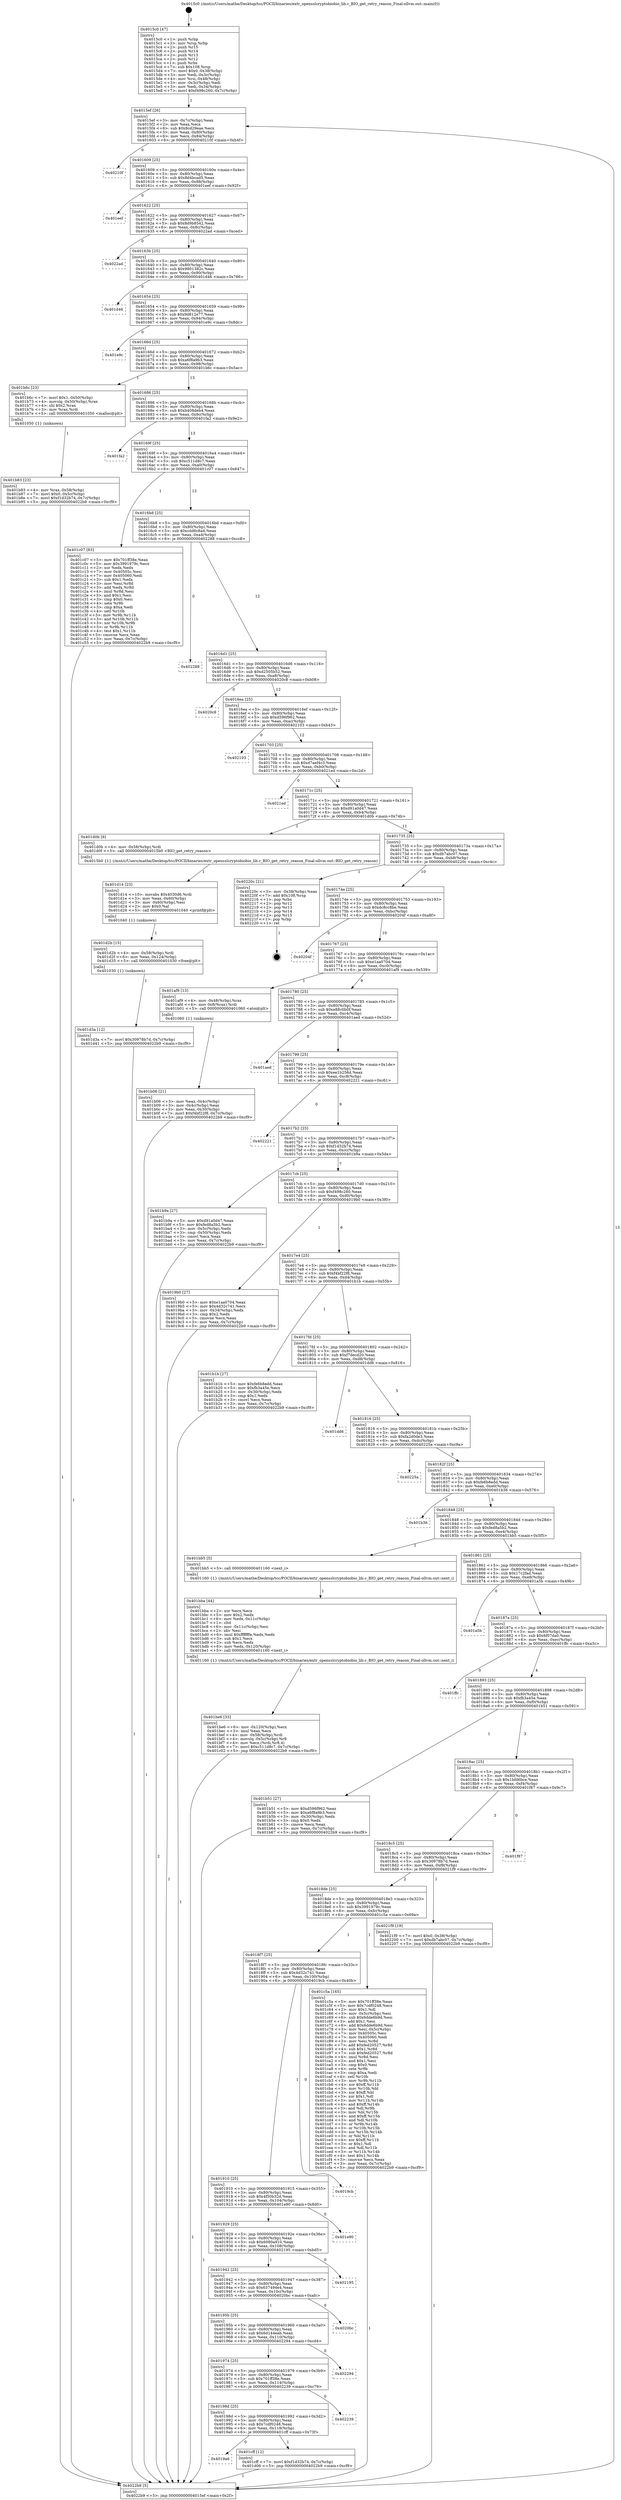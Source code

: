 digraph "0x4015c0" {
  label = "0x4015c0 (/mnt/c/Users/mathe/Desktop/tcc/POCII/binaries/extr_opensslcryptobiobio_lib.c_BIO_get_retry_reason_Final-ollvm.out::main(0))"
  labelloc = "t"
  node[shape=record]

  Entry [label="",width=0.3,height=0.3,shape=circle,fillcolor=black,style=filled]
  "0x4015ef" [label="{
     0x4015ef [26]\l
     | [instrs]\l
     &nbsp;&nbsp;0x4015ef \<+3\>: mov -0x7c(%rbp),%eax\l
     &nbsp;&nbsp;0x4015f2 \<+2\>: mov %eax,%ecx\l
     &nbsp;&nbsp;0x4015f4 \<+6\>: sub $0x8cd29eae,%ecx\l
     &nbsp;&nbsp;0x4015fa \<+3\>: mov %eax,-0x80(%rbp)\l
     &nbsp;&nbsp;0x4015fd \<+6\>: mov %ecx,-0x84(%rbp)\l
     &nbsp;&nbsp;0x401603 \<+6\>: je 000000000040210f \<main+0xb4f\>\l
  }"]
  "0x40210f" [label="{
     0x40210f\l
  }", style=dashed]
  "0x401609" [label="{
     0x401609 [25]\l
     | [instrs]\l
     &nbsp;&nbsp;0x401609 \<+5\>: jmp 000000000040160e \<main+0x4e\>\l
     &nbsp;&nbsp;0x40160e \<+3\>: mov -0x80(%rbp),%eax\l
     &nbsp;&nbsp;0x401611 \<+5\>: sub $0x8d4bcad5,%eax\l
     &nbsp;&nbsp;0x401616 \<+6\>: mov %eax,-0x88(%rbp)\l
     &nbsp;&nbsp;0x40161c \<+6\>: je 0000000000401eef \<main+0x92f\>\l
  }"]
  Exit [label="",width=0.3,height=0.3,shape=circle,fillcolor=black,style=filled,peripheries=2]
  "0x401eef" [label="{
     0x401eef\l
  }", style=dashed]
  "0x401622" [label="{
     0x401622 [25]\l
     | [instrs]\l
     &nbsp;&nbsp;0x401622 \<+5\>: jmp 0000000000401627 \<main+0x67\>\l
     &nbsp;&nbsp;0x401627 \<+3\>: mov -0x80(%rbp),%eax\l
     &nbsp;&nbsp;0x40162a \<+5\>: sub $0x8d9b8542,%eax\l
     &nbsp;&nbsp;0x40162f \<+6\>: mov %eax,-0x8c(%rbp)\l
     &nbsp;&nbsp;0x401635 \<+6\>: je 00000000004022ad \<main+0xced\>\l
  }"]
  "0x401d3a" [label="{
     0x401d3a [12]\l
     | [instrs]\l
     &nbsp;&nbsp;0x401d3a \<+7\>: movl $0x30978b7d,-0x7c(%rbp)\l
     &nbsp;&nbsp;0x401d41 \<+5\>: jmp 00000000004022b9 \<main+0xcf9\>\l
  }"]
  "0x4022ad" [label="{
     0x4022ad\l
  }", style=dashed]
  "0x40163b" [label="{
     0x40163b [25]\l
     | [instrs]\l
     &nbsp;&nbsp;0x40163b \<+5\>: jmp 0000000000401640 \<main+0x80\>\l
     &nbsp;&nbsp;0x401640 \<+3\>: mov -0x80(%rbp),%eax\l
     &nbsp;&nbsp;0x401643 \<+5\>: sub $0x9801382c,%eax\l
     &nbsp;&nbsp;0x401648 \<+6\>: mov %eax,-0x90(%rbp)\l
     &nbsp;&nbsp;0x40164e \<+6\>: je 0000000000401d46 \<main+0x786\>\l
  }"]
  "0x401d2b" [label="{
     0x401d2b [15]\l
     | [instrs]\l
     &nbsp;&nbsp;0x401d2b \<+4\>: mov -0x58(%rbp),%rdi\l
     &nbsp;&nbsp;0x401d2f \<+6\>: mov %eax,-0x124(%rbp)\l
     &nbsp;&nbsp;0x401d35 \<+5\>: call 0000000000401030 \<free@plt\>\l
     | [calls]\l
     &nbsp;&nbsp;0x401030 \{1\} (unknown)\l
  }"]
  "0x401d46" [label="{
     0x401d46\l
  }", style=dashed]
  "0x401654" [label="{
     0x401654 [25]\l
     | [instrs]\l
     &nbsp;&nbsp;0x401654 \<+5\>: jmp 0000000000401659 \<main+0x99\>\l
     &nbsp;&nbsp;0x401659 \<+3\>: mov -0x80(%rbp),%eax\l
     &nbsp;&nbsp;0x40165c \<+5\>: sub $0x9d812e77,%eax\l
     &nbsp;&nbsp;0x401661 \<+6\>: mov %eax,-0x94(%rbp)\l
     &nbsp;&nbsp;0x401667 \<+6\>: je 0000000000401e9c \<main+0x8dc\>\l
  }"]
  "0x401d14" [label="{
     0x401d14 [23]\l
     | [instrs]\l
     &nbsp;&nbsp;0x401d14 \<+10\>: movabs $0x4030d6,%rdi\l
     &nbsp;&nbsp;0x401d1e \<+3\>: mov %eax,-0x60(%rbp)\l
     &nbsp;&nbsp;0x401d21 \<+3\>: mov -0x60(%rbp),%esi\l
     &nbsp;&nbsp;0x401d24 \<+2\>: mov $0x0,%al\l
     &nbsp;&nbsp;0x401d26 \<+5\>: call 0000000000401040 \<printf@plt\>\l
     | [calls]\l
     &nbsp;&nbsp;0x401040 \{1\} (unknown)\l
  }"]
  "0x401e9c" [label="{
     0x401e9c\l
  }", style=dashed]
  "0x40166d" [label="{
     0x40166d [25]\l
     | [instrs]\l
     &nbsp;&nbsp;0x40166d \<+5\>: jmp 0000000000401672 \<main+0xb2\>\l
     &nbsp;&nbsp;0x401672 \<+3\>: mov -0x80(%rbp),%eax\l
     &nbsp;&nbsp;0x401675 \<+5\>: sub $0xa6f8a9b3,%eax\l
     &nbsp;&nbsp;0x40167a \<+6\>: mov %eax,-0x98(%rbp)\l
     &nbsp;&nbsp;0x401680 \<+6\>: je 0000000000401b6c \<main+0x5ac\>\l
  }"]
  "0x4019a6" [label="{
     0x4019a6\l
  }", style=dashed]
  "0x401b6c" [label="{
     0x401b6c [23]\l
     | [instrs]\l
     &nbsp;&nbsp;0x401b6c \<+7\>: movl $0x1,-0x50(%rbp)\l
     &nbsp;&nbsp;0x401b73 \<+4\>: movslq -0x50(%rbp),%rax\l
     &nbsp;&nbsp;0x401b77 \<+4\>: shl $0x2,%rax\l
     &nbsp;&nbsp;0x401b7b \<+3\>: mov %rax,%rdi\l
     &nbsp;&nbsp;0x401b7e \<+5\>: call 0000000000401050 \<malloc@plt\>\l
     | [calls]\l
     &nbsp;&nbsp;0x401050 \{1\} (unknown)\l
  }"]
  "0x401686" [label="{
     0x401686 [25]\l
     | [instrs]\l
     &nbsp;&nbsp;0x401686 \<+5\>: jmp 000000000040168b \<main+0xcb\>\l
     &nbsp;&nbsp;0x40168b \<+3\>: mov -0x80(%rbp),%eax\l
     &nbsp;&nbsp;0x40168e \<+5\>: sub $0xb408deb4,%eax\l
     &nbsp;&nbsp;0x401693 \<+6\>: mov %eax,-0x9c(%rbp)\l
     &nbsp;&nbsp;0x401699 \<+6\>: je 0000000000401fa2 \<main+0x9e2\>\l
  }"]
  "0x401cff" [label="{
     0x401cff [12]\l
     | [instrs]\l
     &nbsp;&nbsp;0x401cff \<+7\>: movl $0xf1d32b74,-0x7c(%rbp)\l
     &nbsp;&nbsp;0x401d06 \<+5\>: jmp 00000000004022b9 \<main+0xcf9\>\l
  }"]
  "0x401fa2" [label="{
     0x401fa2\l
  }", style=dashed]
  "0x40169f" [label="{
     0x40169f [25]\l
     | [instrs]\l
     &nbsp;&nbsp;0x40169f \<+5\>: jmp 00000000004016a4 \<main+0xe4\>\l
     &nbsp;&nbsp;0x4016a4 \<+3\>: mov -0x80(%rbp),%eax\l
     &nbsp;&nbsp;0x4016a7 \<+5\>: sub $0xc511d8c7,%eax\l
     &nbsp;&nbsp;0x4016ac \<+6\>: mov %eax,-0xa0(%rbp)\l
     &nbsp;&nbsp;0x4016b2 \<+6\>: je 0000000000401c07 \<main+0x647\>\l
  }"]
  "0x40198d" [label="{
     0x40198d [25]\l
     | [instrs]\l
     &nbsp;&nbsp;0x40198d \<+5\>: jmp 0000000000401992 \<main+0x3d2\>\l
     &nbsp;&nbsp;0x401992 \<+3\>: mov -0x80(%rbp),%eax\l
     &nbsp;&nbsp;0x401995 \<+5\>: sub $0x7cdf0248,%eax\l
     &nbsp;&nbsp;0x40199a \<+6\>: mov %eax,-0x118(%rbp)\l
     &nbsp;&nbsp;0x4019a0 \<+6\>: je 0000000000401cff \<main+0x73f\>\l
  }"]
  "0x401c07" [label="{
     0x401c07 [83]\l
     | [instrs]\l
     &nbsp;&nbsp;0x401c07 \<+5\>: mov $0x701ff38e,%eax\l
     &nbsp;&nbsp;0x401c0c \<+5\>: mov $0x3991979c,%ecx\l
     &nbsp;&nbsp;0x401c11 \<+2\>: xor %edx,%edx\l
     &nbsp;&nbsp;0x401c13 \<+7\>: mov 0x40505c,%esi\l
     &nbsp;&nbsp;0x401c1a \<+7\>: mov 0x405060,%edi\l
     &nbsp;&nbsp;0x401c21 \<+3\>: sub $0x1,%edx\l
     &nbsp;&nbsp;0x401c24 \<+3\>: mov %esi,%r8d\l
     &nbsp;&nbsp;0x401c27 \<+3\>: add %edx,%r8d\l
     &nbsp;&nbsp;0x401c2a \<+4\>: imul %r8d,%esi\l
     &nbsp;&nbsp;0x401c2e \<+3\>: and $0x1,%esi\l
     &nbsp;&nbsp;0x401c31 \<+3\>: cmp $0x0,%esi\l
     &nbsp;&nbsp;0x401c34 \<+4\>: sete %r9b\l
     &nbsp;&nbsp;0x401c38 \<+3\>: cmp $0xa,%edi\l
     &nbsp;&nbsp;0x401c3b \<+4\>: setl %r10b\l
     &nbsp;&nbsp;0x401c3f \<+3\>: mov %r9b,%r11b\l
     &nbsp;&nbsp;0x401c42 \<+3\>: and %r10b,%r11b\l
     &nbsp;&nbsp;0x401c45 \<+3\>: xor %r10b,%r9b\l
     &nbsp;&nbsp;0x401c48 \<+3\>: or %r9b,%r11b\l
     &nbsp;&nbsp;0x401c4b \<+4\>: test $0x1,%r11b\l
     &nbsp;&nbsp;0x401c4f \<+3\>: cmovne %ecx,%eax\l
     &nbsp;&nbsp;0x401c52 \<+3\>: mov %eax,-0x7c(%rbp)\l
     &nbsp;&nbsp;0x401c55 \<+5\>: jmp 00000000004022b9 \<main+0xcf9\>\l
  }"]
  "0x4016b8" [label="{
     0x4016b8 [25]\l
     | [instrs]\l
     &nbsp;&nbsp;0x4016b8 \<+5\>: jmp 00000000004016bd \<main+0xfd\>\l
     &nbsp;&nbsp;0x4016bd \<+3\>: mov -0x80(%rbp),%eax\l
     &nbsp;&nbsp;0x4016c0 \<+5\>: sub $0xcdd6c8a4,%eax\l
     &nbsp;&nbsp;0x4016c5 \<+6\>: mov %eax,-0xa4(%rbp)\l
     &nbsp;&nbsp;0x4016cb \<+6\>: je 0000000000402288 \<main+0xcc8\>\l
  }"]
  "0x402239" [label="{
     0x402239\l
  }", style=dashed]
  "0x402288" [label="{
     0x402288\l
  }", style=dashed]
  "0x4016d1" [label="{
     0x4016d1 [25]\l
     | [instrs]\l
     &nbsp;&nbsp;0x4016d1 \<+5\>: jmp 00000000004016d6 \<main+0x116\>\l
     &nbsp;&nbsp;0x4016d6 \<+3\>: mov -0x80(%rbp),%eax\l
     &nbsp;&nbsp;0x4016d9 \<+5\>: sub $0xd2505b52,%eax\l
     &nbsp;&nbsp;0x4016de \<+6\>: mov %eax,-0xa8(%rbp)\l
     &nbsp;&nbsp;0x4016e4 \<+6\>: je 00000000004020c8 \<main+0xb08\>\l
  }"]
  "0x401974" [label="{
     0x401974 [25]\l
     | [instrs]\l
     &nbsp;&nbsp;0x401974 \<+5\>: jmp 0000000000401979 \<main+0x3b9\>\l
     &nbsp;&nbsp;0x401979 \<+3\>: mov -0x80(%rbp),%eax\l
     &nbsp;&nbsp;0x40197c \<+5\>: sub $0x701ff38e,%eax\l
     &nbsp;&nbsp;0x401981 \<+6\>: mov %eax,-0x114(%rbp)\l
     &nbsp;&nbsp;0x401987 \<+6\>: je 0000000000402239 \<main+0xc79\>\l
  }"]
  "0x4020c8" [label="{
     0x4020c8\l
  }", style=dashed]
  "0x4016ea" [label="{
     0x4016ea [25]\l
     | [instrs]\l
     &nbsp;&nbsp;0x4016ea \<+5\>: jmp 00000000004016ef \<main+0x12f\>\l
     &nbsp;&nbsp;0x4016ef \<+3\>: mov -0x80(%rbp),%eax\l
     &nbsp;&nbsp;0x4016f2 \<+5\>: sub $0xd596f962,%eax\l
     &nbsp;&nbsp;0x4016f7 \<+6\>: mov %eax,-0xac(%rbp)\l
     &nbsp;&nbsp;0x4016fd \<+6\>: je 0000000000402103 \<main+0xb43\>\l
  }"]
  "0x402294" [label="{
     0x402294\l
  }", style=dashed]
  "0x402103" [label="{
     0x402103\l
  }", style=dashed]
  "0x401703" [label="{
     0x401703 [25]\l
     | [instrs]\l
     &nbsp;&nbsp;0x401703 \<+5\>: jmp 0000000000401708 \<main+0x148\>\l
     &nbsp;&nbsp;0x401708 \<+3\>: mov -0x80(%rbp),%eax\l
     &nbsp;&nbsp;0x40170b \<+5\>: sub $0xd7aef4c3,%eax\l
     &nbsp;&nbsp;0x401710 \<+6\>: mov %eax,-0xb0(%rbp)\l
     &nbsp;&nbsp;0x401716 \<+6\>: je 00000000004021ed \<main+0xc2d\>\l
  }"]
  "0x40195b" [label="{
     0x40195b [25]\l
     | [instrs]\l
     &nbsp;&nbsp;0x40195b \<+5\>: jmp 0000000000401960 \<main+0x3a0\>\l
     &nbsp;&nbsp;0x401960 \<+3\>: mov -0x80(%rbp),%eax\l
     &nbsp;&nbsp;0x401963 \<+5\>: sub $0x6d144eab,%eax\l
     &nbsp;&nbsp;0x401968 \<+6\>: mov %eax,-0x110(%rbp)\l
     &nbsp;&nbsp;0x40196e \<+6\>: je 0000000000402294 \<main+0xcd4\>\l
  }"]
  "0x4021ed" [label="{
     0x4021ed\l
  }", style=dashed]
  "0x40171c" [label="{
     0x40171c [25]\l
     | [instrs]\l
     &nbsp;&nbsp;0x40171c \<+5\>: jmp 0000000000401721 \<main+0x161\>\l
     &nbsp;&nbsp;0x401721 \<+3\>: mov -0x80(%rbp),%eax\l
     &nbsp;&nbsp;0x401724 \<+5\>: sub $0xd91a0d47,%eax\l
     &nbsp;&nbsp;0x401729 \<+6\>: mov %eax,-0xb4(%rbp)\l
     &nbsp;&nbsp;0x40172f \<+6\>: je 0000000000401d0b \<main+0x74b\>\l
  }"]
  "0x4020bc" [label="{
     0x4020bc\l
  }", style=dashed]
  "0x401d0b" [label="{
     0x401d0b [9]\l
     | [instrs]\l
     &nbsp;&nbsp;0x401d0b \<+4\>: mov -0x58(%rbp),%rdi\l
     &nbsp;&nbsp;0x401d0f \<+5\>: call 00000000004015b0 \<BIO_get_retry_reason\>\l
     | [calls]\l
     &nbsp;&nbsp;0x4015b0 \{1\} (/mnt/c/Users/mathe/Desktop/tcc/POCII/binaries/extr_opensslcryptobiobio_lib.c_BIO_get_retry_reason_Final-ollvm.out::BIO_get_retry_reason)\l
  }"]
  "0x401735" [label="{
     0x401735 [25]\l
     | [instrs]\l
     &nbsp;&nbsp;0x401735 \<+5\>: jmp 000000000040173a \<main+0x17a\>\l
     &nbsp;&nbsp;0x40173a \<+3\>: mov -0x80(%rbp),%eax\l
     &nbsp;&nbsp;0x40173d \<+5\>: sub $0xdb7abc07,%eax\l
     &nbsp;&nbsp;0x401742 \<+6\>: mov %eax,-0xb8(%rbp)\l
     &nbsp;&nbsp;0x401748 \<+6\>: je 000000000040220c \<main+0xc4c\>\l
  }"]
  "0x401942" [label="{
     0x401942 [25]\l
     | [instrs]\l
     &nbsp;&nbsp;0x401942 \<+5\>: jmp 0000000000401947 \<main+0x387\>\l
     &nbsp;&nbsp;0x401947 \<+3\>: mov -0x80(%rbp),%eax\l
     &nbsp;&nbsp;0x40194a \<+5\>: sub $0x637494e4,%eax\l
     &nbsp;&nbsp;0x40194f \<+6\>: mov %eax,-0x10c(%rbp)\l
     &nbsp;&nbsp;0x401955 \<+6\>: je 00000000004020bc \<main+0xafc\>\l
  }"]
  "0x40220c" [label="{
     0x40220c [21]\l
     | [instrs]\l
     &nbsp;&nbsp;0x40220c \<+3\>: mov -0x38(%rbp),%eax\l
     &nbsp;&nbsp;0x40220f \<+7\>: add $0x108,%rsp\l
     &nbsp;&nbsp;0x402216 \<+1\>: pop %rbx\l
     &nbsp;&nbsp;0x402217 \<+2\>: pop %r12\l
     &nbsp;&nbsp;0x402219 \<+2\>: pop %r13\l
     &nbsp;&nbsp;0x40221b \<+2\>: pop %r14\l
     &nbsp;&nbsp;0x40221d \<+2\>: pop %r15\l
     &nbsp;&nbsp;0x40221f \<+1\>: pop %rbp\l
     &nbsp;&nbsp;0x402220 \<+1\>: ret\l
  }"]
  "0x40174e" [label="{
     0x40174e [25]\l
     | [instrs]\l
     &nbsp;&nbsp;0x40174e \<+5\>: jmp 0000000000401753 \<main+0x193\>\l
     &nbsp;&nbsp;0x401753 \<+3\>: mov -0x80(%rbp),%eax\l
     &nbsp;&nbsp;0x401756 \<+5\>: sub $0xdc8cc8be,%eax\l
     &nbsp;&nbsp;0x40175b \<+6\>: mov %eax,-0xbc(%rbp)\l
     &nbsp;&nbsp;0x401761 \<+6\>: je 000000000040204f \<main+0xa8f\>\l
  }"]
  "0x402195" [label="{
     0x402195\l
  }", style=dashed]
  "0x40204f" [label="{
     0x40204f\l
  }", style=dashed]
  "0x401767" [label="{
     0x401767 [25]\l
     | [instrs]\l
     &nbsp;&nbsp;0x401767 \<+5\>: jmp 000000000040176c \<main+0x1ac\>\l
     &nbsp;&nbsp;0x40176c \<+3\>: mov -0x80(%rbp),%eax\l
     &nbsp;&nbsp;0x40176f \<+5\>: sub $0xe1aa0704,%eax\l
     &nbsp;&nbsp;0x401774 \<+6\>: mov %eax,-0xc0(%rbp)\l
     &nbsp;&nbsp;0x40177a \<+6\>: je 0000000000401af9 \<main+0x539\>\l
  }"]
  "0x401929" [label="{
     0x401929 [25]\l
     | [instrs]\l
     &nbsp;&nbsp;0x401929 \<+5\>: jmp 000000000040192e \<main+0x36e\>\l
     &nbsp;&nbsp;0x40192e \<+3\>: mov -0x80(%rbp),%eax\l
     &nbsp;&nbsp;0x401931 \<+5\>: sub $0x6080a910,%eax\l
     &nbsp;&nbsp;0x401936 \<+6\>: mov %eax,-0x108(%rbp)\l
     &nbsp;&nbsp;0x40193c \<+6\>: je 0000000000402195 \<main+0xbd5\>\l
  }"]
  "0x401af9" [label="{
     0x401af9 [13]\l
     | [instrs]\l
     &nbsp;&nbsp;0x401af9 \<+4\>: mov -0x48(%rbp),%rax\l
     &nbsp;&nbsp;0x401afd \<+4\>: mov 0x8(%rax),%rdi\l
     &nbsp;&nbsp;0x401b01 \<+5\>: call 0000000000401060 \<atoi@plt\>\l
     | [calls]\l
     &nbsp;&nbsp;0x401060 \{1\} (unknown)\l
  }"]
  "0x401780" [label="{
     0x401780 [25]\l
     | [instrs]\l
     &nbsp;&nbsp;0x401780 \<+5\>: jmp 0000000000401785 \<main+0x1c5\>\l
     &nbsp;&nbsp;0x401785 \<+3\>: mov -0x80(%rbp),%eax\l
     &nbsp;&nbsp;0x401788 \<+5\>: sub $0xe88c0b0f,%eax\l
     &nbsp;&nbsp;0x40178d \<+6\>: mov %eax,-0xc4(%rbp)\l
     &nbsp;&nbsp;0x401793 \<+6\>: je 0000000000401aed \<main+0x52d\>\l
  }"]
  "0x401e90" [label="{
     0x401e90\l
  }", style=dashed]
  "0x401aed" [label="{
     0x401aed\l
  }", style=dashed]
  "0x401799" [label="{
     0x401799 [25]\l
     | [instrs]\l
     &nbsp;&nbsp;0x401799 \<+5\>: jmp 000000000040179e \<main+0x1de\>\l
     &nbsp;&nbsp;0x40179e \<+3\>: mov -0x80(%rbp),%eax\l
     &nbsp;&nbsp;0x4017a1 \<+5\>: sub $0xee1b256d,%eax\l
     &nbsp;&nbsp;0x4017a6 \<+6\>: mov %eax,-0xc8(%rbp)\l
     &nbsp;&nbsp;0x4017ac \<+6\>: je 0000000000402221 \<main+0xc61\>\l
  }"]
  "0x401910" [label="{
     0x401910 [25]\l
     | [instrs]\l
     &nbsp;&nbsp;0x401910 \<+5\>: jmp 0000000000401915 \<main+0x355\>\l
     &nbsp;&nbsp;0x401915 \<+3\>: mov -0x80(%rbp),%eax\l
     &nbsp;&nbsp;0x401918 \<+5\>: sub $0x4f50b32d,%eax\l
     &nbsp;&nbsp;0x40191d \<+6\>: mov %eax,-0x104(%rbp)\l
     &nbsp;&nbsp;0x401923 \<+6\>: je 0000000000401e90 \<main+0x8d0\>\l
  }"]
  "0x402221" [label="{
     0x402221\l
  }", style=dashed]
  "0x4017b2" [label="{
     0x4017b2 [25]\l
     | [instrs]\l
     &nbsp;&nbsp;0x4017b2 \<+5\>: jmp 00000000004017b7 \<main+0x1f7\>\l
     &nbsp;&nbsp;0x4017b7 \<+3\>: mov -0x80(%rbp),%eax\l
     &nbsp;&nbsp;0x4017ba \<+5\>: sub $0xf1d32b74,%eax\l
     &nbsp;&nbsp;0x4017bf \<+6\>: mov %eax,-0xcc(%rbp)\l
     &nbsp;&nbsp;0x4017c5 \<+6\>: je 0000000000401b9a \<main+0x5da\>\l
  }"]
  "0x4019cb" [label="{
     0x4019cb\l
  }", style=dashed]
  "0x401b9a" [label="{
     0x401b9a [27]\l
     | [instrs]\l
     &nbsp;&nbsp;0x401b9a \<+5\>: mov $0xd91a0d47,%eax\l
     &nbsp;&nbsp;0x401b9f \<+5\>: mov $0xfed8a5b2,%ecx\l
     &nbsp;&nbsp;0x401ba4 \<+3\>: mov -0x5c(%rbp),%edx\l
     &nbsp;&nbsp;0x401ba7 \<+3\>: cmp -0x50(%rbp),%edx\l
     &nbsp;&nbsp;0x401baa \<+3\>: cmovl %ecx,%eax\l
     &nbsp;&nbsp;0x401bad \<+3\>: mov %eax,-0x7c(%rbp)\l
     &nbsp;&nbsp;0x401bb0 \<+5\>: jmp 00000000004022b9 \<main+0xcf9\>\l
  }"]
  "0x4017cb" [label="{
     0x4017cb [25]\l
     | [instrs]\l
     &nbsp;&nbsp;0x4017cb \<+5\>: jmp 00000000004017d0 \<main+0x210\>\l
     &nbsp;&nbsp;0x4017d0 \<+3\>: mov -0x80(%rbp),%eax\l
     &nbsp;&nbsp;0x4017d3 \<+5\>: sub $0xf498c260,%eax\l
     &nbsp;&nbsp;0x4017d8 \<+6\>: mov %eax,-0xd0(%rbp)\l
     &nbsp;&nbsp;0x4017de \<+6\>: je 00000000004019b0 \<main+0x3f0\>\l
  }"]
  "0x4018f7" [label="{
     0x4018f7 [25]\l
     | [instrs]\l
     &nbsp;&nbsp;0x4018f7 \<+5\>: jmp 00000000004018fc \<main+0x33c\>\l
     &nbsp;&nbsp;0x4018fc \<+3\>: mov -0x80(%rbp),%eax\l
     &nbsp;&nbsp;0x4018ff \<+5\>: sub $0x4d32c741,%eax\l
     &nbsp;&nbsp;0x401904 \<+6\>: mov %eax,-0x100(%rbp)\l
     &nbsp;&nbsp;0x40190a \<+6\>: je 00000000004019cb \<main+0x40b\>\l
  }"]
  "0x4019b0" [label="{
     0x4019b0 [27]\l
     | [instrs]\l
     &nbsp;&nbsp;0x4019b0 \<+5\>: mov $0xe1aa0704,%eax\l
     &nbsp;&nbsp;0x4019b5 \<+5\>: mov $0x4d32c741,%ecx\l
     &nbsp;&nbsp;0x4019ba \<+3\>: mov -0x34(%rbp),%edx\l
     &nbsp;&nbsp;0x4019bd \<+3\>: cmp $0x2,%edx\l
     &nbsp;&nbsp;0x4019c0 \<+3\>: cmovne %ecx,%eax\l
     &nbsp;&nbsp;0x4019c3 \<+3\>: mov %eax,-0x7c(%rbp)\l
     &nbsp;&nbsp;0x4019c6 \<+5\>: jmp 00000000004022b9 \<main+0xcf9\>\l
  }"]
  "0x4017e4" [label="{
     0x4017e4 [25]\l
     | [instrs]\l
     &nbsp;&nbsp;0x4017e4 \<+5\>: jmp 00000000004017e9 \<main+0x229\>\l
     &nbsp;&nbsp;0x4017e9 \<+3\>: mov -0x80(%rbp),%eax\l
     &nbsp;&nbsp;0x4017ec \<+5\>: sub $0xf4bf22f8,%eax\l
     &nbsp;&nbsp;0x4017f1 \<+6\>: mov %eax,-0xd4(%rbp)\l
     &nbsp;&nbsp;0x4017f7 \<+6\>: je 0000000000401b1b \<main+0x55b\>\l
  }"]
  "0x4022b9" [label="{
     0x4022b9 [5]\l
     | [instrs]\l
     &nbsp;&nbsp;0x4022b9 \<+5\>: jmp 00000000004015ef \<main+0x2f\>\l
  }"]
  "0x4015c0" [label="{
     0x4015c0 [47]\l
     | [instrs]\l
     &nbsp;&nbsp;0x4015c0 \<+1\>: push %rbp\l
     &nbsp;&nbsp;0x4015c1 \<+3\>: mov %rsp,%rbp\l
     &nbsp;&nbsp;0x4015c4 \<+2\>: push %r15\l
     &nbsp;&nbsp;0x4015c6 \<+2\>: push %r14\l
     &nbsp;&nbsp;0x4015c8 \<+2\>: push %r13\l
     &nbsp;&nbsp;0x4015ca \<+2\>: push %r12\l
     &nbsp;&nbsp;0x4015cc \<+1\>: push %rbx\l
     &nbsp;&nbsp;0x4015cd \<+7\>: sub $0x108,%rsp\l
     &nbsp;&nbsp;0x4015d4 \<+7\>: movl $0x0,-0x38(%rbp)\l
     &nbsp;&nbsp;0x4015db \<+3\>: mov %edi,-0x3c(%rbp)\l
     &nbsp;&nbsp;0x4015de \<+4\>: mov %rsi,-0x48(%rbp)\l
     &nbsp;&nbsp;0x4015e2 \<+3\>: mov -0x3c(%rbp),%edi\l
     &nbsp;&nbsp;0x4015e5 \<+3\>: mov %edi,-0x34(%rbp)\l
     &nbsp;&nbsp;0x4015e8 \<+7\>: movl $0xf498c260,-0x7c(%rbp)\l
  }"]
  "0x401b06" [label="{
     0x401b06 [21]\l
     | [instrs]\l
     &nbsp;&nbsp;0x401b06 \<+3\>: mov %eax,-0x4c(%rbp)\l
     &nbsp;&nbsp;0x401b09 \<+3\>: mov -0x4c(%rbp),%eax\l
     &nbsp;&nbsp;0x401b0c \<+3\>: mov %eax,-0x30(%rbp)\l
     &nbsp;&nbsp;0x401b0f \<+7\>: movl $0xf4bf22f8,-0x7c(%rbp)\l
     &nbsp;&nbsp;0x401b16 \<+5\>: jmp 00000000004022b9 \<main+0xcf9\>\l
  }"]
  "0x401c5a" [label="{
     0x401c5a [165]\l
     | [instrs]\l
     &nbsp;&nbsp;0x401c5a \<+5\>: mov $0x701ff38e,%eax\l
     &nbsp;&nbsp;0x401c5f \<+5\>: mov $0x7cdf0248,%ecx\l
     &nbsp;&nbsp;0x401c64 \<+2\>: mov $0x1,%dl\l
     &nbsp;&nbsp;0x401c66 \<+3\>: mov -0x5c(%rbp),%esi\l
     &nbsp;&nbsp;0x401c69 \<+6\>: sub $0x6dde6b9d,%esi\l
     &nbsp;&nbsp;0x401c6f \<+3\>: add $0x1,%esi\l
     &nbsp;&nbsp;0x401c72 \<+6\>: add $0x6dde6b9d,%esi\l
     &nbsp;&nbsp;0x401c78 \<+3\>: mov %esi,-0x5c(%rbp)\l
     &nbsp;&nbsp;0x401c7b \<+7\>: mov 0x40505c,%esi\l
     &nbsp;&nbsp;0x401c82 \<+7\>: mov 0x405060,%edi\l
     &nbsp;&nbsp;0x401c89 \<+3\>: mov %esi,%r8d\l
     &nbsp;&nbsp;0x401c8c \<+7\>: add $0xfed20527,%r8d\l
     &nbsp;&nbsp;0x401c93 \<+4\>: sub $0x1,%r8d\l
     &nbsp;&nbsp;0x401c97 \<+7\>: sub $0xfed20527,%r8d\l
     &nbsp;&nbsp;0x401c9e \<+4\>: imul %r8d,%esi\l
     &nbsp;&nbsp;0x401ca2 \<+3\>: and $0x1,%esi\l
     &nbsp;&nbsp;0x401ca5 \<+3\>: cmp $0x0,%esi\l
     &nbsp;&nbsp;0x401ca8 \<+4\>: sete %r9b\l
     &nbsp;&nbsp;0x401cac \<+3\>: cmp $0xa,%edi\l
     &nbsp;&nbsp;0x401caf \<+4\>: setl %r10b\l
     &nbsp;&nbsp;0x401cb3 \<+3\>: mov %r9b,%r11b\l
     &nbsp;&nbsp;0x401cb6 \<+4\>: xor $0xff,%r11b\l
     &nbsp;&nbsp;0x401cba \<+3\>: mov %r10b,%bl\l
     &nbsp;&nbsp;0x401cbd \<+3\>: xor $0xff,%bl\l
     &nbsp;&nbsp;0x401cc0 \<+3\>: xor $0x1,%dl\l
     &nbsp;&nbsp;0x401cc3 \<+3\>: mov %r11b,%r14b\l
     &nbsp;&nbsp;0x401cc6 \<+4\>: and $0xff,%r14b\l
     &nbsp;&nbsp;0x401cca \<+3\>: and %dl,%r9b\l
     &nbsp;&nbsp;0x401ccd \<+3\>: mov %bl,%r15b\l
     &nbsp;&nbsp;0x401cd0 \<+4\>: and $0xff,%r15b\l
     &nbsp;&nbsp;0x401cd4 \<+3\>: and %dl,%r10b\l
     &nbsp;&nbsp;0x401cd7 \<+3\>: or %r9b,%r14b\l
     &nbsp;&nbsp;0x401cda \<+3\>: or %r10b,%r15b\l
     &nbsp;&nbsp;0x401cdd \<+3\>: xor %r15b,%r14b\l
     &nbsp;&nbsp;0x401ce0 \<+3\>: or %bl,%r11b\l
     &nbsp;&nbsp;0x401ce3 \<+4\>: xor $0xff,%r11b\l
     &nbsp;&nbsp;0x401ce7 \<+3\>: or $0x1,%dl\l
     &nbsp;&nbsp;0x401cea \<+3\>: and %dl,%r11b\l
     &nbsp;&nbsp;0x401ced \<+3\>: or %r11b,%r14b\l
     &nbsp;&nbsp;0x401cf0 \<+4\>: test $0x1,%r14b\l
     &nbsp;&nbsp;0x401cf4 \<+3\>: cmovne %ecx,%eax\l
     &nbsp;&nbsp;0x401cf7 \<+3\>: mov %eax,-0x7c(%rbp)\l
     &nbsp;&nbsp;0x401cfa \<+5\>: jmp 00000000004022b9 \<main+0xcf9\>\l
  }"]
  "0x401b1b" [label="{
     0x401b1b [27]\l
     | [instrs]\l
     &nbsp;&nbsp;0x401b1b \<+5\>: mov $0xfe6b8edd,%eax\l
     &nbsp;&nbsp;0x401b20 \<+5\>: mov $0xfb3a45e,%ecx\l
     &nbsp;&nbsp;0x401b25 \<+3\>: mov -0x30(%rbp),%edx\l
     &nbsp;&nbsp;0x401b28 \<+3\>: cmp $0x1,%edx\l
     &nbsp;&nbsp;0x401b2b \<+3\>: cmovl %ecx,%eax\l
     &nbsp;&nbsp;0x401b2e \<+3\>: mov %eax,-0x7c(%rbp)\l
     &nbsp;&nbsp;0x401b31 \<+5\>: jmp 00000000004022b9 \<main+0xcf9\>\l
  }"]
  "0x4017fd" [label="{
     0x4017fd [25]\l
     | [instrs]\l
     &nbsp;&nbsp;0x4017fd \<+5\>: jmp 0000000000401802 \<main+0x242\>\l
     &nbsp;&nbsp;0x401802 \<+3\>: mov -0x80(%rbp),%eax\l
     &nbsp;&nbsp;0x401805 \<+5\>: sub $0xf7decd20,%eax\l
     &nbsp;&nbsp;0x40180a \<+6\>: mov %eax,-0xd8(%rbp)\l
     &nbsp;&nbsp;0x401810 \<+6\>: je 0000000000401dd6 \<main+0x816\>\l
  }"]
  "0x4018de" [label="{
     0x4018de [25]\l
     | [instrs]\l
     &nbsp;&nbsp;0x4018de \<+5\>: jmp 00000000004018e3 \<main+0x323\>\l
     &nbsp;&nbsp;0x4018e3 \<+3\>: mov -0x80(%rbp),%eax\l
     &nbsp;&nbsp;0x4018e6 \<+5\>: sub $0x3991979c,%eax\l
     &nbsp;&nbsp;0x4018eb \<+6\>: mov %eax,-0xfc(%rbp)\l
     &nbsp;&nbsp;0x4018f1 \<+6\>: je 0000000000401c5a \<main+0x69a\>\l
  }"]
  "0x401dd6" [label="{
     0x401dd6\l
  }", style=dashed]
  "0x401816" [label="{
     0x401816 [25]\l
     | [instrs]\l
     &nbsp;&nbsp;0x401816 \<+5\>: jmp 000000000040181b \<main+0x25b\>\l
     &nbsp;&nbsp;0x40181b \<+3\>: mov -0x80(%rbp),%eax\l
     &nbsp;&nbsp;0x40181e \<+5\>: sub $0xfa2d0de3,%eax\l
     &nbsp;&nbsp;0x401823 \<+6\>: mov %eax,-0xdc(%rbp)\l
     &nbsp;&nbsp;0x401829 \<+6\>: je 000000000040225a \<main+0xc9a\>\l
  }"]
  "0x4021f9" [label="{
     0x4021f9 [19]\l
     | [instrs]\l
     &nbsp;&nbsp;0x4021f9 \<+7\>: movl $0x0,-0x38(%rbp)\l
     &nbsp;&nbsp;0x402200 \<+7\>: movl $0xdb7abc07,-0x7c(%rbp)\l
     &nbsp;&nbsp;0x402207 \<+5\>: jmp 00000000004022b9 \<main+0xcf9\>\l
  }"]
  "0x40225a" [label="{
     0x40225a\l
  }", style=dashed]
  "0x40182f" [label="{
     0x40182f [25]\l
     | [instrs]\l
     &nbsp;&nbsp;0x40182f \<+5\>: jmp 0000000000401834 \<main+0x274\>\l
     &nbsp;&nbsp;0x401834 \<+3\>: mov -0x80(%rbp),%eax\l
     &nbsp;&nbsp;0x401837 \<+5\>: sub $0xfe6b8edd,%eax\l
     &nbsp;&nbsp;0x40183c \<+6\>: mov %eax,-0xe0(%rbp)\l
     &nbsp;&nbsp;0x401842 \<+6\>: je 0000000000401b36 \<main+0x576\>\l
  }"]
  "0x4018c5" [label="{
     0x4018c5 [25]\l
     | [instrs]\l
     &nbsp;&nbsp;0x4018c5 \<+5\>: jmp 00000000004018ca \<main+0x30a\>\l
     &nbsp;&nbsp;0x4018ca \<+3\>: mov -0x80(%rbp),%eax\l
     &nbsp;&nbsp;0x4018cd \<+5\>: sub $0x30978b7d,%eax\l
     &nbsp;&nbsp;0x4018d2 \<+6\>: mov %eax,-0xf8(%rbp)\l
     &nbsp;&nbsp;0x4018d8 \<+6\>: je 00000000004021f9 \<main+0xc39\>\l
  }"]
  "0x401b36" [label="{
     0x401b36\l
  }", style=dashed]
  "0x401848" [label="{
     0x401848 [25]\l
     | [instrs]\l
     &nbsp;&nbsp;0x401848 \<+5\>: jmp 000000000040184d \<main+0x28d\>\l
     &nbsp;&nbsp;0x40184d \<+3\>: mov -0x80(%rbp),%eax\l
     &nbsp;&nbsp;0x401850 \<+5\>: sub $0xfed8a5b2,%eax\l
     &nbsp;&nbsp;0x401855 \<+6\>: mov %eax,-0xe4(%rbp)\l
     &nbsp;&nbsp;0x40185b \<+6\>: je 0000000000401bb5 \<main+0x5f5\>\l
  }"]
  "0x401f87" [label="{
     0x401f87\l
  }", style=dashed]
  "0x401bb5" [label="{
     0x401bb5 [5]\l
     | [instrs]\l
     &nbsp;&nbsp;0x401bb5 \<+5\>: call 0000000000401160 \<next_i\>\l
     | [calls]\l
     &nbsp;&nbsp;0x401160 \{1\} (/mnt/c/Users/mathe/Desktop/tcc/POCII/binaries/extr_opensslcryptobiobio_lib.c_BIO_get_retry_reason_Final-ollvm.out::next_i)\l
  }"]
  "0x401861" [label="{
     0x401861 [25]\l
     | [instrs]\l
     &nbsp;&nbsp;0x401861 \<+5\>: jmp 0000000000401866 \<main+0x2a6\>\l
     &nbsp;&nbsp;0x401866 \<+3\>: mov -0x80(%rbp),%eax\l
     &nbsp;&nbsp;0x401869 \<+5\>: sub $0x17c2fad,%eax\l
     &nbsp;&nbsp;0x40186e \<+6\>: mov %eax,-0xe8(%rbp)\l
     &nbsp;&nbsp;0x401874 \<+6\>: je 0000000000401a5b \<main+0x49b\>\l
  }"]
  "0x401be6" [label="{
     0x401be6 [33]\l
     | [instrs]\l
     &nbsp;&nbsp;0x401be6 \<+6\>: mov -0x120(%rbp),%ecx\l
     &nbsp;&nbsp;0x401bec \<+3\>: imul %eax,%ecx\l
     &nbsp;&nbsp;0x401bef \<+4\>: mov -0x58(%rbp),%rdi\l
     &nbsp;&nbsp;0x401bf3 \<+4\>: movslq -0x5c(%rbp),%r8\l
     &nbsp;&nbsp;0x401bf7 \<+4\>: mov %ecx,(%rdi,%r8,4)\l
     &nbsp;&nbsp;0x401bfb \<+7\>: movl $0xc511d8c7,-0x7c(%rbp)\l
     &nbsp;&nbsp;0x401c02 \<+5\>: jmp 00000000004022b9 \<main+0xcf9\>\l
  }"]
  "0x401a5b" [label="{
     0x401a5b\l
  }", style=dashed]
  "0x40187a" [label="{
     0x40187a [25]\l
     | [instrs]\l
     &nbsp;&nbsp;0x40187a \<+5\>: jmp 000000000040187f \<main+0x2bf\>\l
     &nbsp;&nbsp;0x40187f \<+3\>: mov -0x80(%rbp),%eax\l
     &nbsp;&nbsp;0x401882 \<+5\>: sub $0x6f07da0,%eax\l
     &nbsp;&nbsp;0x401887 \<+6\>: mov %eax,-0xec(%rbp)\l
     &nbsp;&nbsp;0x40188d \<+6\>: je 0000000000401ffc \<main+0xa3c\>\l
  }"]
  "0x401bba" [label="{
     0x401bba [44]\l
     | [instrs]\l
     &nbsp;&nbsp;0x401bba \<+2\>: xor %ecx,%ecx\l
     &nbsp;&nbsp;0x401bbc \<+5\>: mov $0x2,%edx\l
     &nbsp;&nbsp;0x401bc1 \<+6\>: mov %edx,-0x11c(%rbp)\l
     &nbsp;&nbsp;0x401bc7 \<+1\>: cltd\l
     &nbsp;&nbsp;0x401bc8 \<+6\>: mov -0x11c(%rbp),%esi\l
     &nbsp;&nbsp;0x401bce \<+2\>: idiv %esi\l
     &nbsp;&nbsp;0x401bd0 \<+6\>: imul $0xfffffffe,%edx,%edx\l
     &nbsp;&nbsp;0x401bd6 \<+3\>: sub $0x1,%ecx\l
     &nbsp;&nbsp;0x401bd9 \<+2\>: sub %ecx,%edx\l
     &nbsp;&nbsp;0x401bdb \<+6\>: mov %edx,-0x120(%rbp)\l
     &nbsp;&nbsp;0x401be1 \<+5\>: call 0000000000401160 \<next_i\>\l
     | [calls]\l
     &nbsp;&nbsp;0x401160 \{1\} (/mnt/c/Users/mathe/Desktop/tcc/POCII/binaries/extr_opensslcryptobiobio_lib.c_BIO_get_retry_reason_Final-ollvm.out::next_i)\l
  }"]
  "0x401ffc" [label="{
     0x401ffc\l
  }", style=dashed]
  "0x401893" [label="{
     0x401893 [25]\l
     | [instrs]\l
     &nbsp;&nbsp;0x401893 \<+5\>: jmp 0000000000401898 \<main+0x2d8\>\l
     &nbsp;&nbsp;0x401898 \<+3\>: mov -0x80(%rbp),%eax\l
     &nbsp;&nbsp;0x40189b \<+5\>: sub $0xfb3a45e,%eax\l
     &nbsp;&nbsp;0x4018a0 \<+6\>: mov %eax,-0xf0(%rbp)\l
     &nbsp;&nbsp;0x4018a6 \<+6\>: je 0000000000401b51 \<main+0x591\>\l
  }"]
  "0x401b83" [label="{
     0x401b83 [23]\l
     | [instrs]\l
     &nbsp;&nbsp;0x401b83 \<+4\>: mov %rax,-0x58(%rbp)\l
     &nbsp;&nbsp;0x401b87 \<+7\>: movl $0x0,-0x5c(%rbp)\l
     &nbsp;&nbsp;0x401b8e \<+7\>: movl $0xf1d32b74,-0x7c(%rbp)\l
     &nbsp;&nbsp;0x401b95 \<+5\>: jmp 00000000004022b9 \<main+0xcf9\>\l
  }"]
  "0x401b51" [label="{
     0x401b51 [27]\l
     | [instrs]\l
     &nbsp;&nbsp;0x401b51 \<+5\>: mov $0xd596f962,%eax\l
     &nbsp;&nbsp;0x401b56 \<+5\>: mov $0xa6f8a9b3,%ecx\l
     &nbsp;&nbsp;0x401b5b \<+3\>: mov -0x30(%rbp),%edx\l
     &nbsp;&nbsp;0x401b5e \<+3\>: cmp $0x0,%edx\l
     &nbsp;&nbsp;0x401b61 \<+3\>: cmove %ecx,%eax\l
     &nbsp;&nbsp;0x401b64 \<+3\>: mov %eax,-0x7c(%rbp)\l
     &nbsp;&nbsp;0x401b67 \<+5\>: jmp 00000000004022b9 \<main+0xcf9\>\l
  }"]
  "0x4018ac" [label="{
     0x4018ac [25]\l
     | [instrs]\l
     &nbsp;&nbsp;0x4018ac \<+5\>: jmp 00000000004018b1 \<main+0x2f1\>\l
     &nbsp;&nbsp;0x4018b1 \<+3\>: mov -0x80(%rbp),%eax\l
     &nbsp;&nbsp;0x4018b4 \<+5\>: sub $0x1bfd6bce,%eax\l
     &nbsp;&nbsp;0x4018b9 \<+6\>: mov %eax,-0xf4(%rbp)\l
     &nbsp;&nbsp;0x4018bf \<+6\>: je 0000000000401f87 \<main+0x9c7\>\l
  }"]
  Entry -> "0x4015c0" [label=" 1"]
  "0x4015ef" -> "0x40210f" [label=" 0"]
  "0x4015ef" -> "0x401609" [label=" 14"]
  "0x40220c" -> Exit [label=" 1"]
  "0x401609" -> "0x401eef" [label=" 0"]
  "0x401609" -> "0x401622" [label=" 14"]
  "0x4021f9" -> "0x4022b9" [label=" 1"]
  "0x401622" -> "0x4022ad" [label=" 0"]
  "0x401622" -> "0x40163b" [label=" 14"]
  "0x401d3a" -> "0x4022b9" [label=" 1"]
  "0x40163b" -> "0x401d46" [label=" 0"]
  "0x40163b" -> "0x401654" [label=" 14"]
  "0x401d2b" -> "0x401d3a" [label=" 1"]
  "0x401654" -> "0x401e9c" [label=" 0"]
  "0x401654" -> "0x40166d" [label=" 14"]
  "0x401d14" -> "0x401d2b" [label=" 1"]
  "0x40166d" -> "0x401b6c" [label=" 1"]
  "0x40166d" -> "0x401686" [label=" 13"]
  "0x401d0b" -> "0x401d14" [label=" 1"]
  "0x401686" -> "0x401fa2" [label=" 0"]
  "0x401686" -> "0x40169f" [label=" 13"]
  "0x401cff" -> "0x4022b9" [label=" 1"]
  "0x40169f" -> "0x401c07" [label=" 1"]
  "0x40169f" -> "0x4016b8" [label=" 12"]
  "0x40198d" -> "0x401cff" [label=" 1"]
  "0x4016b8" -> "0x402288" [label=" 0"]
  "0x4016b8" -> "0x4016d1" [label=" 12"]
  "0x40198d" -> "0x4019a6" [label=" 0"]
  "0x4016d1" -> "0x4020c8" [label=" 0"]
  "0x4016d1" -> "0x4016ea" [label=" 12"]
  "0x401974" -> "0x402239" [label=" 0"]
  "0x4016ea" -> "0x402103" [label=" 0"]
  "0x4016ea" -> "0x401703" [label=" 12"]
  "0x401974" -> "0x40198d" [label=" 1"]
  "0x401703" -> "0x4021ed" [label=" 0"]
  "0x401703" -> "0x40171c" [label=" 12"]
  "0x40195b" -> "0x402294" [label=" 0"]
  "0x40171c" -> "0x401d0b" [label=" 1"]
  "0x40171c" -> "0x401735" [label=" 11"]
  "0x40195b" -> "0x401974" [label=" 1"]
  "0x401735" -> "0x40220c" [label=" 1"]
  "0x401735" -> "0x40174e" [label=" 10"]
  "0x401942" -> "0x4020bc" [label=" 0"]
  "0x40174e" -> "0x40204f" [label=" 0"]
  "0x40174e" -> "0x401767" [label=" 10"]
  "0x401942" -> "0x40195b" [label=" 1"]
  "0x401767" -> "0x401af9" [label=" 1"]
  "0x401767" -> "0x401780" [label=" 9"]
  "0x401929" -> "0x402195" [label=" 0"]
  "0x401780" -> "0x401aed" [label=" 0"]
  "0x401780" -> "0x401799" [label=" 9"]
  "0x401929" -> "0x401942" [label=" 1"]
  "0x401799" -> "0x402221" [label=" 0"]
  "0x401799" -> "0x4017b2" [label=" 9"]
  "0x401910" -> "0x401e90" [label=" 0"]
  "0x4017b2" -> "0x401b9a" [label=" 2"]
  "0x4017b2" -> "0x4017cb" [label=" 7"]
  "0x401910" -> "0x401929" [label=" 1"]
  "0x4017cb" -> "0x4019b0" [label=" 1"]
  "0x4017cb" -> "0x4017e4" [label=" 6"]
  "0x4019b0" -> "0x4022b9" [label=" 1"]
  "0x4015c0" -> "0x4015ef" [label=" 1"]
  "0x4022b9" -> "0x4015ef" [label=" 13"]
  "0x401af9" -> "0x401b06" [label=" 1"]
  "0x401b06" -> "0x4022b9" [label=" 1"]
  "0x4018f7" -> "0x4019cb" [label=" 0"]
  "0x4017e4" -> "0x401b1b" [label=" 1"]
  "0x4017e4" -> "0x4017fd" [label=" 5"]
  "0x401b1b" -> "0x4022b9" [label=" 1"]
  "0x4018f7" -> "0x401910" [label=" 1"]
  "0x4017fd" -> "0x401dd6" [label=" 0"]
  "0x4017fd" -> "0x401816" [label=" 5"]
  "0x4018de" -> "0x4018f7" [label=" 1"]
  "0x401816" -> "0x40225a" [label=" 0"]
  "0x401816" -> "0x40182f" [label=" 5"]
  "0x4018de" -> "0x401c5a" [label=" 1"]
  "0x40182f" -> "0x401b36" [label=" 0"]
  "0x40182f" -> "0x401848" [label=" 5"]
  "0x4018c5" -> "0x4018de" [label=" 2"]
  "0x401848" -> "0x401bb5" [label=" 1"]
  "0x401848" -> "0x401861" [label=" 4"]
  "0x4018c5" -> "0x4021f9" [label=" 1"]
  "0x401861" -> "0x401a5b" [label=" 0"]
  "0x401861" -> "0x40187a" [label=" 4"]
  "0x4018ac" -> "0x4018c5" [label=" 3"]
  "0x40187a" -> "0x401ffc" [label=" 0"]
  "0x40187a" -> "0x401893" [label=" 4"]
  "0x4018ac" -> "0x401f87" [label=" 0"]
  "0x401893" -> "0x401b51" [label=" 1"]
  "0x401893" -> "0x4018ac" [label=" 3"]
  "0x401b51" -> "0x4022b9" [label=" 1"]
  "0x401b6c" -> "0x401b83" [label=" 1"]
  "0x401b83" -> "0x4022b9" [label=" 1"]
  "0x401b9a" -> "0x4022b9" [label=" 2"]
  "0x401bb5" -> "0x401bba" [label=" 1"]
  "0x401bba" -> "0x401be6" [label=" 1"]
  "0x401be6" -> "0x4022b9" [label=" 1"]
  "0x401c07" -> "0x4022b9" [label=" 1"]
  "0x401c5a" -> "0x4022b9" [label=" 1"]
}
